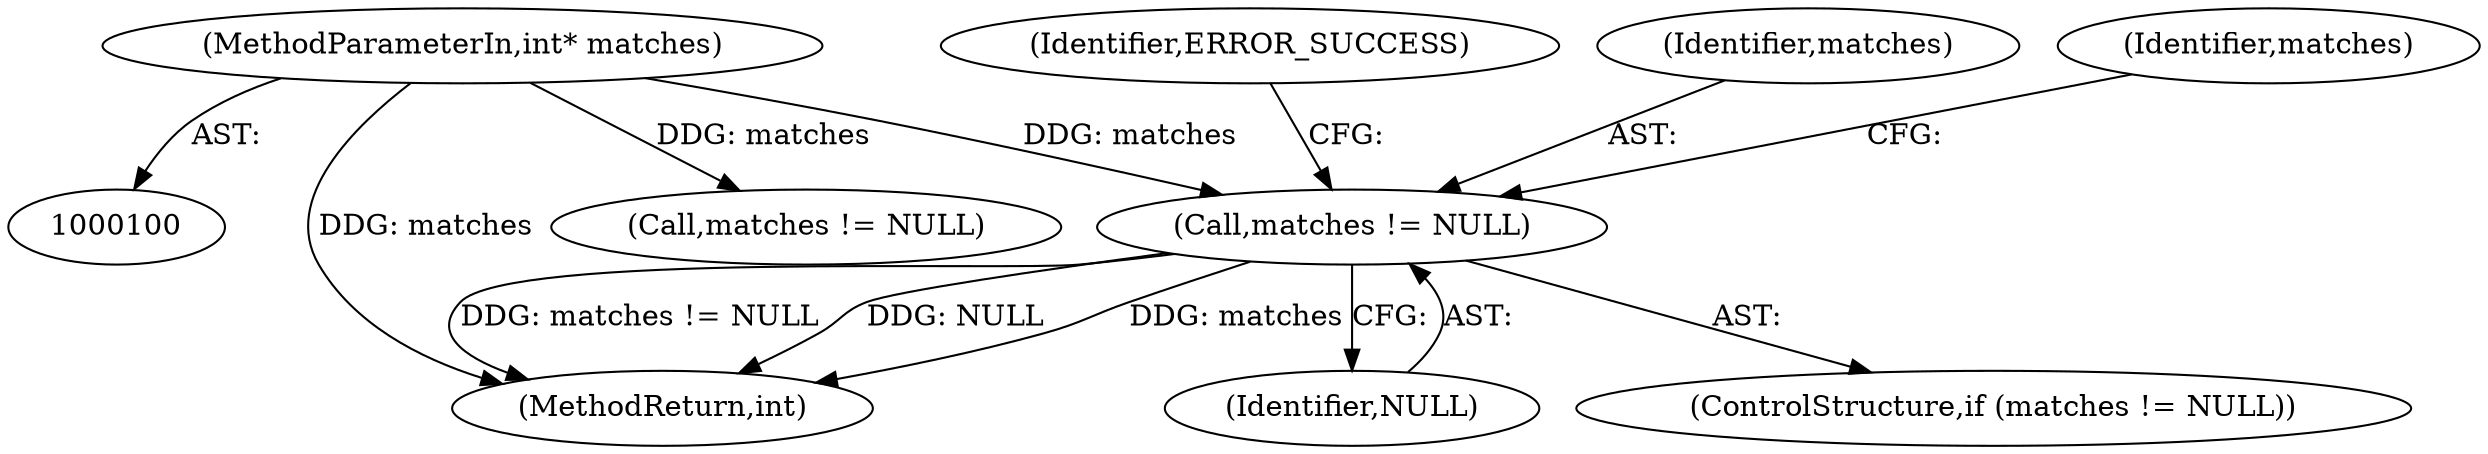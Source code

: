 digraph "0_yara_992480c30f75943e9cd6245bb2015c7737f9b661@pointer" {
"1000447" [label="(Call,matches != NULL)"];
"1000108" [label="(MethodParameterIn,int* matches)"];
"1000456" [label="(Identifier,ERROR_SUCCESS)"];
"1000446" [label="(ControlStructure,if (matches != NULL))"];
"1000457" [label="(MethodReturn,int)"];
"1000236" [label="(Call,matches != NULL)"];
"1000447" [label="(Call,matches != NULL)"];
"1000108" [label="(MethodParameterIn,int* matches)"];
"1000448" [label="(Identifier,matches)"];
"1000449" [label="(Identifier,NULL)"];
"1000452" [label="(Identifier,matches)"];
"1000447" -> "1000446"  [label="AST: "];
"1000447" -> "1000449"  [label="CFG: "];
"1000448" -> "1000447"  [label="AST: "];
"1000449" -> "1000447"  [label="AST: "];
"1000452" -> "1000447"  [label="CFG: "];
"1000456" -> "1000447"  [label="CFG: "];
"1000447" -> "1000457"  [label="DDG: matches != NULL"];
"1000447" -> "1000457"  [label="DDG: NULL"];
"1000447" -> "1000457"  [label="DDG: matches"];
"1000108" -> "1000447"  [label="DDG: matches"];
"1000108" -> "1000100"  [label="AST: "];
"1000108" -> "1000457"  [label="DDG: matches"];
"1000108" -> "1000236"  [label="DDG: matches"];
}
